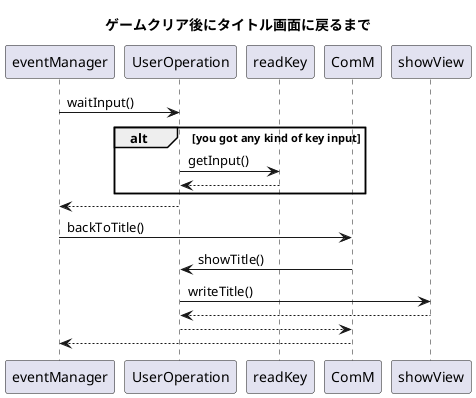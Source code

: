 @@startuml

title ゲームクリア後にタイトル画面に戻るまで

eventManager -> UserOperation : waitInput()
    alt you got any kind of key input
        UserOperation -> readKey : getInput()
        readKey --> UserOperation
    end
UserOperation --> eventManager

eventManager -> ComM : backToTitle()
    ComM -> UserOperation : showTitle()
        UserOperation -> showView : writeTitle()
        showView --> UserOperation
    UserOperation --> ComM
ComM --> eventManager

@@enduml